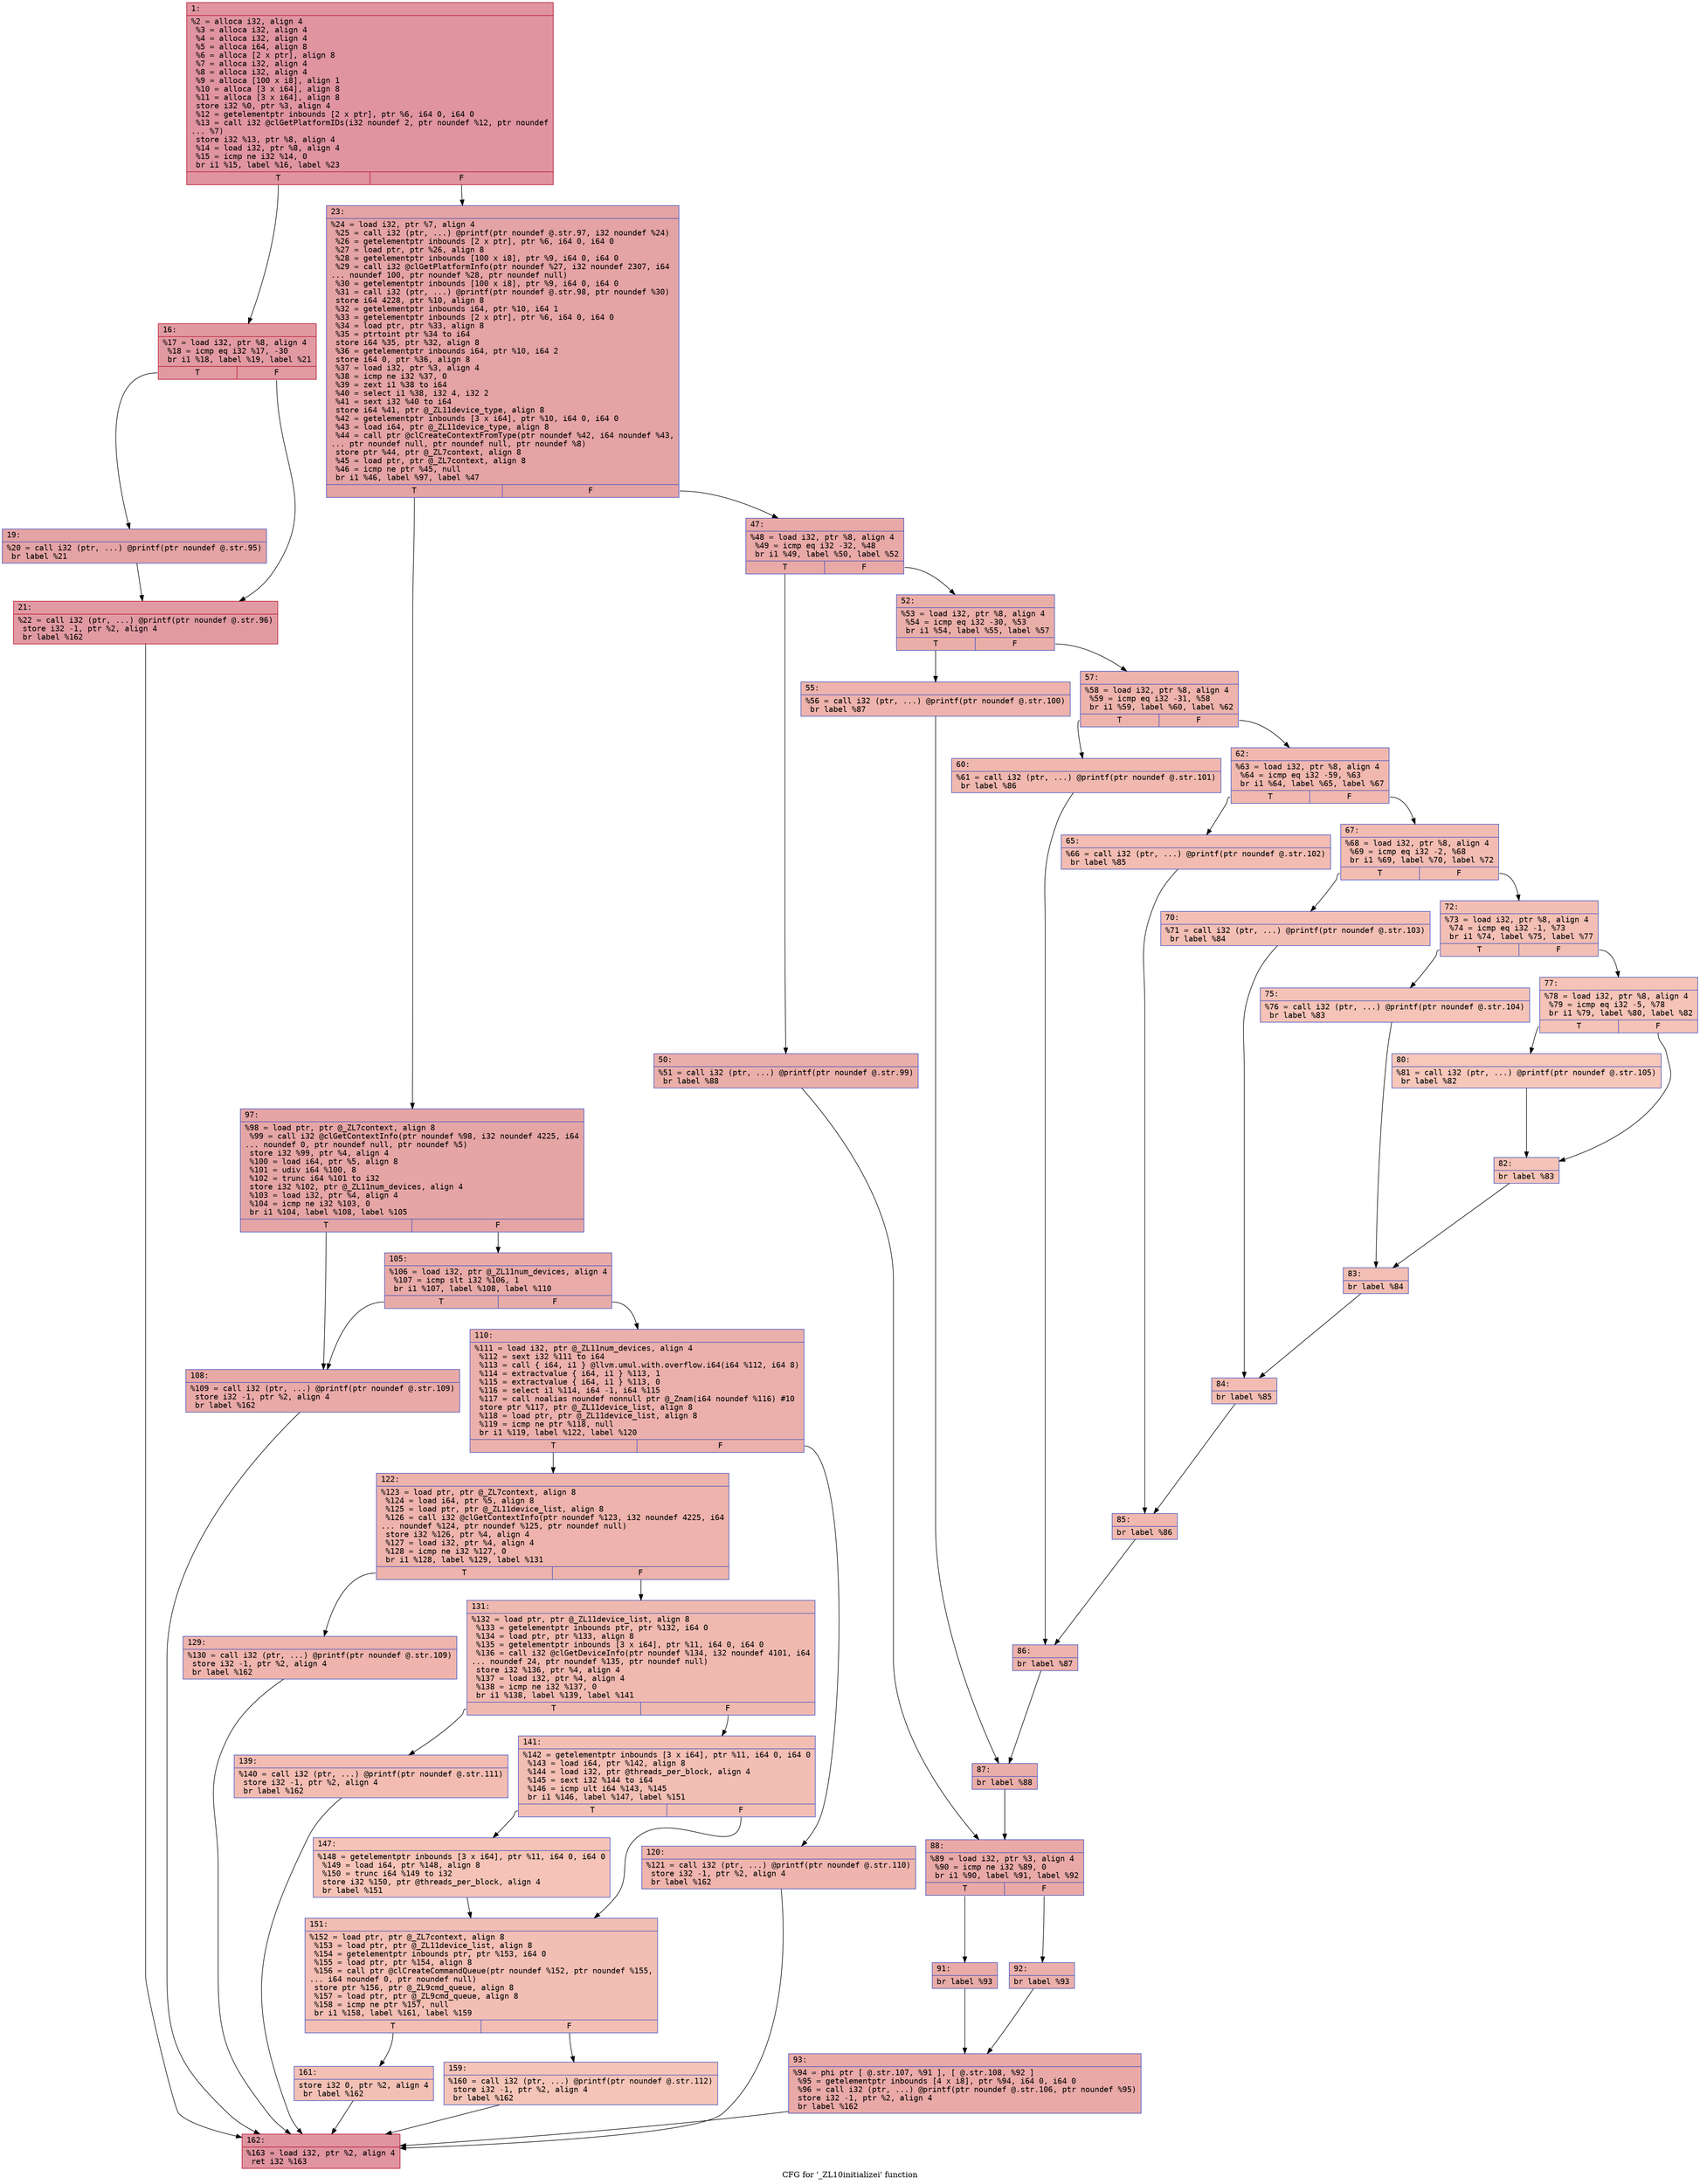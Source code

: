 digraph "CFG for '_ZL10initializei' function" {
	label="CFG for '_ZL10initializei' function";

	Node0x600001830b90 [shape=record,color="#b70d28ff", style=filled, fillcolor="#b70d2870" fontname="Courier",label="{1:\l|  %2 = alloca i32, align 4\l  %3 = alloca i32, align 4\l  %4 = alloca i32, align 4\l  %5 = alloca i64, align 8\l  %6 = alloca [2 x ptr], align 8\l  %7 = alloca i32, align 4\l  %8 = alloca i32, align 4\l  %9 = alloca [100 x i8], align 1\l  %10 = alloca [3 x i64], align 8\l  %11 = alloca [3 x i64], align 8\l  store i32 %0, ptr %3, align 4\l  %12 = getelementptr inbounds [2 x ptr], ptr %6, i64 0, i64 0\l  %13 = call i32 @clGetPlatformIDs(i32 noundef 2, ptr noundef %12, ptr noundef\l... %7)\l  store i32 %13, ptr %8, align 4\l  %14 = load i32, ptr %8, align 4\l  %15 = icmp ne i32 %14, 0\l  br i1 %15, label %16, label %23\l|{<s0>T|<s1>F}}"];
	Node0x600001830b90:s0 -> Node0x600001830be0[tooltip="1 -> 16\nProbability 62.50%" ];
	Node0x600001830b90:s1 -> Node0x600001830cd0[tooltip="1 -> 23\nProbability 37.50%" ];
	Node0x600001830be0 [shape=record,color="#b70d28ff", style=filled, fillcolor="#bb1b2c70" fontname="Courier",label="{16:\l|  %17 = load i32, ptr %8, align 4\l  %18 = icmp eq i32 %17, -30\l  br i1 %18, label %19, label %21\l|{<s0>T|<s1>F}}"];
	Node0x600001830be0:s0 -> Node0x600001830c30[tooltip="16 -> 19\nProbability 50.00%" ];
	Node0x600001830be0:s1 -> Node0x600001830c80[tooltip="16 -> 21\nProbability 50.00%" ];
	Node0x600001830c30 [shape=record,color="#3d50c3ff", style=filled, fillcolor="#c32e3170" fontname="Courier",label="{19:\l|  %20 = call i32 (ptr, ...) @printf(ptr noundef @.str.95)\l  br label %21\l}"];
	Node0x600001830c30 -> Node0x600001830c80[tooltip="19 -> 21\nProbability 100.00%" ];
	Node0x600001830c80 [shape=record,color="#b70d28ff", style=filled, fillcolor="#bb1b2c70" fontname="Courier",label="{21:\l|  %22 = call i32 (ptr, ...) @printf(ptr noundef @.str.96)\l  store i32 -1, ptr %2, align 4\l  br label %162\l}"];
	Node0x600001830c80 -> Node0x600001831900[tooltip="21 -> 162\nProbability 100.00%" ];
	Node0x600001830cd0 [shape=record,color="#3d50c3ff", style=filled, fillcolor="#c32e3170" fontname="Courier",label="{23:\l|  %24 = load i32, ptr %7, align 4\l  %25 = call i32 (ptr, ...) @printf(ptr noundef @.str.97, i32 noundef %24)\l  %26 = getelementptr inbounds [2 x ptr], ptr %6, i64 0, i64 0\l  %27 = load ptr, ptr %26, align 8\l  %28 = getelementptr inbounds [100 x i8], ptr %9, i64 0, i64 0\l  %29 = call i32 @clGetPlatformInfo(ptr noundef %27, i32 noundef 2307, i64\l... noundef 100, ptr noundef %28, ptr noundef null)\l  %30 = getelementptr inbounds [100 x i8], ptr %9, i64 0, i64 0\l  %31 = call i32 (ptr, ...) @printf(ptr noundef @.str.98, ptr noundef %30)\l  store i64 4228, ptr %10, align 8\l  %32 = getelementptr inbounds i64, ptr %10, i64 1\l  %33 = getelementptr inbounds [2 x ptr], ptr %6, i64 0, i64 0\l  %34 = load ptr, ptr %33, align 8\l  %35 = ptrtoint ptr %34 to i64\l  store i64 %35, ptr %32, align 8\l  %36 = getelementptr inbounds i64, ptr %10, i64 2\l  store i64 0, ptr %36, align 8\l  %37 = load i32, ptr %3, align 4\l  %38 = icmp ne i32 %37, 0\l  %39 = zext i1 %38 to i64\l  %40 = select i1 %38, i32 4, i32 2\l  %41 = sext i32 %40 to i64\l  store i64 %41, ptr @_ZL11device_type, align 8\l  %42 = getelementptr inbounds [3 x i64], ptr %10, i64 0, i64 0\l  %43 = load i64, ptr @_ZL11device_type, align 8\l  %44 = call ptr @clCreateContextFromType(ptr noundef %42, i64 noundef %43,\l... ptr noundef null, ptr noundef null, ptr noundef %8)\l  store ptr %44, ptr @_ZL7context, align 8\l  %45 = load ptr, ptr @_ZL7context, align 8\l  %46 = icmp ne ptr %45, null\l  br i1 %46, label %97, label %47\l|{<s0>T|<s1>F}}"];
	Node0x600001830cd0:s0 -> Node0x6000018314a0[tooltip="23 -> 97\nProbability 62.50%" ];
	Node0x600001830cd0:s1 -> Node0x600001830d20[tooltip="23 -> 47\nProbability 37.50%" ];
	Node0x600001830d20 [shape=record,color="#3d50c3ff", style=filled, fillcolor="#ca3b3770" fontname="Courier",label="{47:\l|  %48 = load i32, ptr %8, align 4\l  %49 = icmp eq i32 -32, %48\l  br i1 %49, label %50, label %52\l|{<s0>T|<s1>F}}"];
	Node0x600001830d20:s0 -> Node0x600001830d70[tooltip="47 -> 50\nProbability 50.00%" ];
	Node0x600001830d20:s1 -> Node0x600001830dc0[tooltip="47 -> 52\nProbability 50.00%" ];
	Node0x600001830d70 [shape=record,color="#3d50c3ff", style=filled, fillcolor="#d0473d70" fontname="Courier",label="{50:\l|  %51 = call i32 (ptr, ...) @printf(ptr noundef @.str.99)\l  br label %88\l}"];
	Node0x600001830d70 -> Node0x600001831360[tooltip="50 -> 88\nProbability 100.00%" ];
	Node0x600001830dc0 [shape=record,color="#3d50c3ff", style=filled, fillcolor="#d0473d70" fontname="Courier",label="{52:\l|  %53 = load i32, ptr %8, align 4\l  %54 = icmp eq i32 -30, %53\l  br i1 %54, label %55, label %57\l|{<s0>T|<s1>F}}"];
	Node0x600001830dc0:s0 -> Node0x600001830e10[tooltip="52 -> 55\nProbability 50.00%" ];
	Node0x600001830dc0:s1 -> Node0x600001830e60[tooltip="52 -> 57\nProbability 50.00%" ];
	Node0x600001830e10 [shape=record,color="#3d50c3ff", style=filled, fillcolor="#d6524470" fontname="Courier",label="{55:\l|  %56 = call i32 (ptr, ...) @printf(ptr noundef @.str.100)\l  br label %87\l}"];
	Node0x600001830e10 -> Node0x600001831310[tooltip="55 -> 87\nProbability 100.00%" ];
	Node0x600001830e60 [shape=record,color="#3d50c3ff", style=filled, fillcolor="#d6524470" fontname="Courier",label="{57:\l|  %58 = load i32, ptr %8, align 4\l  %59 = icmp eq i32 -31, %58\l  br i1 %59, label %60, label %62\l|{<s0>T|<s1>F}}"];
	Node0x600001830e60:s0 -> Node0x600001830eb0[tooltip="57 -> 60\nProbability 50.00%" ];
	Node0x600001830e60:s1 -> Node0x600001830f00[tooltip="57 -> 62\nProbability 50.00%" ];
	Node0x600001830eb0 [shape=record,color="#3d50c3ff", style=filled, fillcolor="#dc5d4a70" fontname="Courier",label="{60:\l|  %61 = call i32 (ptr, ...) @printf(ptr noundef @.str.101)\l  br label %86\l}"];
	Node0x600001830eb0 -> Node0x6000018312c0[tooltip="60 -> 86\nProbability 100.00%" ];
	Node0x600001830f00 [shape=record,color="#3d50c3ff", style=filled, fillcolor="#dc5d4a70" fontname="Courier",label="{62:\l|  %63 = load i32, ptr %8, align 4\l  %64 = icmp eq i32 -59, %63\l  br i1 %64, label %65, label %67\l|{<s0>T|<s1>F}}"];
	Node0x600001830f00:s0 -> Node0x600001830f50[tooltip="62 -> 65\nProbability 50.00%" ];
	Node0x600001830f00:s1 -> Node0x600001830fa0[tooltip="62 -> 67\nProbability 50.00%" ];
	Node0x600001830f50 [shape=record,color="#3d50c3ff", style=filled, fillcolor="#e1675170" fontname="Courier",label="{65:\l|  %66 = call i32 (ptr, ...) @printf(ptr noundef @.str.102)\l  br label %85\l}"];
	Node0x600001830f50 -> Node0x600001831270[tooltip="65 -> 85\nProbability 100.00%" ];
	Node0x600001830fa0 [shape=record,color="#3d50c3ff", style=filled, fillcolor="#e1675170" fontname="Courier",label="{67:\l|  %68 = load i32, ptr %8, align 4\l  %69 = icmp eq i32 -2, %68\l  br i1 %69, label %70, label %72\l|{<s0>T|<s1>F}}"];
	Node0x600001830fa0:s0 -> Node0x600001830ff0[tooltip="67 -> 70\nProbability 50.00%" ];
	Node0x600001830fa0:s1 -> Node0x600001831040[tooltip="67 -> 72\nProbability 50.00%" ];
	Node0x600001830ff0 [shape=record,color="#3d50c3ff", style=filled, fillcolor="#e36c5570" fontname="Courier",label="{70:\l|  %71 = call i32 (ptr, ...) @printf(ptr noundef @.str.103)\l  br label %84\l}"];
	Node0x600001830ff0 -> Node0x600001831220[tooltip="70 -> 84\nProbability 100.00%" ];
	Node0x600001831040 [shape=record,color="#3d50c3ff", style=filled, fillcolor="#e36c5570" fontname="Courier",label="{72:\l|  %73 = load i32, ptr %8, align 4\l  %74 = icmp eq i32 -1, %73\l  br i1 %74, label %75, label %77\l|{<s0>T|<s1>F}}"];
	Node0x600001831040:s0 -> Node0x600001831090[tooltip="72 -> 75\nProbability 50.00%" ];
	Node0x600001831040:s1 -> Node0x6000018310e0[tooltip="72 -> 77\nProbability 50.00%" ];
	Node0x600001831090 [shape=record,color="#3d50c3ff", style=filled, fillcolor="#e8765c70" fontname="Courier",label="{75:\l|  %76 = call i32 (ptr, ...) @printf(ptr noundef @.str.104)\l  br label %83\l}"];
	Node0x600001831090 -> Node0x6000018311d0[tooltip="75 -> 83\nProbability 100.00%" ];
	Node0x6000018310e0 [shape=record,color="#3d50c3ff", style=filled, fillcolor="#e8765c70" fontname="Courier",label="{77:\l|  %78 = load i32, ptr %8, align 4\l  %79 = icmp eq i32 -5, %78\l  br i1 %79, label %80, label %82\l|{<s0>T|<s1>F}}"];
	Node0x6000018310e0:s0 -> Node0x600001831130[tooltip="77 -> 80\nProbability 50.00%" ];
	Node0x6000018310e0:s1 -> Node0x600001831180[tooltip="77 -> 82\nProbability 50.00%" ];
	Node0x600001831130 [shape=record,color="#3d50c3ff", style=filled, fillcolor="#ec7f6370" fontname="Courier",label="{80:\l|  %81 = call i32 (ptr, ...) @printf(ptr noundef @.str.105)\l  br label %82\l}"];
	Node0x600001831130 -> Node0x600001831180[tooltip="80 -> 82\nProbability 100.00%" ];
	Node0x600001831180 [shape=record,color="#3d50c3ff", style=filled, fillcolor="#e8765c70" fontname="Courier",label="{82:\l|  br label %83\l}"];
	Node0x600001831180 -> Node0x6000018311d0[tooltip="82 -> 83\nProbability 100.00%" ];
	Node0x6000018311d0 [shape=record,color="#3d50c3ff", style=filled, fillcolor="#e36c5570" fontname="Courier",label="{83:\l|  br label %84\l}"];
	Node0x6000018311d0 -> Node0x600001831220[tooltip="83 -> 84\nProbability 100.00%" ];
	Node0x600001831220 [shape=record,color="#3d50c3ff", style=filled, fillcolor="#e1675170" fontname="Courier",label="{84:\l|  br label %85\l}"];
	Node0x600001831220 -> Node0x600001831270[tooltip="84 -> 85\nProbability 100.00%" ];
	Node0x600001831270 [shape=record,color="#3d50c3ff", style=filled, fillcolor="#dc5d4a70" fontname="Courier",label="{85:\l|  br label %86\l}"];
	Node0x600001831270 -> Node0x6000018312c0[tooltip="85 -> 86\nProbability 100.00%" ];
	Node0x6000018312c0 [shape=record,color="#3d50c3ff", style=filled, fillcolor="#d6524470" fontname="Courier",label="{86:\l|  br label %87\l}"];
	Node0x6000018312c0 -> Node0x600001831310[tooltip="86 -> 87\nProbability 100.00%" ];
	Node0x600001831310 [shape=record,color="#3d50c3ff", style=filled, fillcolor="#d0473d70" fontname="Courier",label="{87:\l|  br label %88\l}"];
	Node0x600001831310 -> Node0x600001831360[tooltip="87 -> 88\nProbability 100.00%" ];
	Node0x600001831360 [shape=record,color="#3d50c3ff", style=filled, fillcolor="#ca3b3770" fontname="Courier",label="{88:\l|  %89 = load i32, ptr %3, align 4\l  %90 = icmp ne i32 %89, 0\l  br i1 %90, label %91, label %92\l|{<s0>T|<s1>F}}"];
	Node0x600001831360:s0 -> Node0x6000018313b0[tooltip="88 -> 91\nProbability 62.50%" ];
	Node0x600001831360:s1 -> Node0x600001831400[tooltip="88 -> 92\nProbability 37.50%" ];
	Node0x6000018313b0 [shape=record,color="#3d50c3ff", style=filled, fillcolor="#cc403a70" fontname="Courier",label="{91:\l|  br label %93\l}"];
	Node0x6000018313b0 -> Node0x600001831450[tooltip="91 -> 93\nProbability 100.00%" ];
	Node0x600001831400 [shape=record,color="#3d50c3ff", style=filled, fillcolor="#d24b4070" fontname="Courier",label="{92:\l|  br label %93\l}"];
	Node0x600001831400 -> Node0x600001831450[tooltip="92 -> 93\nProbability 100.00%" ];
	Node0x600001831450 [shape=record,color="#3d50c3ff", style=filled, fillcolor="#ca3b3770" fontname="Courier",label="{93:\l|  %94 = phi ptr [ @.str.107, %91 ], [ @.str.108, %92 ]\l  %95 = getelementptr inbounds [4 x i8], ptr %94, i64 0, i64 0\l  %96 = call i32 (ptr, ...) @printf(ptr noundef @.str.106, ptr noundef %95)\l  store i32 -1, ptr %2, align 4\l  br label %162\l}"];
	Node0x600001831450 -> Node0x600001831900[tooltip="93 -> 162\nProbability 100.00%" ];
	Node0x6000018314a0 [shape=record,color="#3d50c3ff", style=filled, fillcolor="#c5333470" fontname="Courier",label="{97:\l|  %98 = load ptr, ptr @_ZL7context, align 8\l  %99 = call i32 @clGetContextInfo(ptr noundef %98, i32 noundef 4225, i64\l... noundef 0, ptr noundef null, ptr noundef %5)\l  store i32 %99, ptr %4, align 4\l  %100 = load i64, ptr %5, align 8\l  %101 = udiv i64 %100, 8\l  %102 = trunc i64 %101 to i32\l  store i32 %102, ptr @_ZL11num_devices, align 4\l  %103 = load i32, ptr %4, align 4\l  %104 = icmp ne i32 %103, 0\l  br i1 %104, label %108, label %105\l|{<s0>T|<s1>F}}"];
	Node0x6000018314a0:s0 -> Node0x600001831540[tooltip="97 -> 108\nProbability 62.50%" ];
	Node0x6000018314a0:s1 -> Node0x6000018314f0[tooltip="97 -> 105\nProbability 37.50%" ];
	Node0x6000018314f0 [shape=record,color="#3d50c3ff", style=filled, fillcolor="#cc403a70" fontname="Courier",label="{105:\l|  %106 = load i32, ptr @_ZL11num_devices, align 4\l  %107 = icmp slt i32 %106, 1\l  br i1 %107, label %108, label %110\l|{<s0>T|<s1>F}}"];
	Node0x6000018314f0:s0 -> Node0x600001831540[tooltip="105 -> 108\nProbability 37.50%" ];
	Node0x6000018314f0:s1 -> Node0x600001831590[tooltip="105 -> 110\nProbability 62.50%" ];
	Node0x600001831540 [shape=record,color="#3d50c3ff", style=filled, fillcolor="#ca3b3770" fontname="Courier",label="{108:\l|  %109 = call i32 (ptr, ...) @printf(ptr noundef @.str.109)\l  store i32 -1, ptr %2, align 4\l  br label %162\l}"];
	Node0x600001831540 -> Node0x600001831900[tooltip="108 -> 162\nProbability 100.00%" ];
	Node0x600001831590 [shape=record,color="#3d50c3ff", style=filled, fillcolor="#d24b4070" fontname="Courier",label="{110:\l|  %111 = load i32, ptr @_ZL11num_devices, align 4\l  %112 = sext i32 %111 to i64\l  %113 = call \{ i64, i1 \} @llvm.umul.with.overflow.i64(i64 %112, i64 8)\l  %114 = extractvalue \{ i64, i1 \} %113, 1\l  %115 = extractvalue \{ i64, i1 \} %113, 0\l  %116 = select i1 %114, i64 -1, i64 %115\l  %117 = call noalias noundef nonnull ptr @_Znam(i64 noundef %116) #10\l  store ptr %117, ptr @_ZL11device_list, align 8\l  %118 = load ptr, ptr @_ZL11device_list, align 8\l  %119 = icmp ne ptr %118, null\l  br i1 %119, label %122, label %120\l|{<s0>T|<s1>F}}"];
	Node0x600001831590:s0 -> Node0x600001831630[tooltip="110 -> 122\nProbability 62.50%" ];
	Node0x600001831590:s1 -> Node0x6000018315e0[tooltip="110 -> 120\nProbability 37.50%" ];
	Node0x6000018315e0 [shape=record,color="#3d50c3ff", style=filled, fillcolor="#d8564670" fontname="Courier",label="{120:\l|  %121 = call i32 (ptr, ...) @printf(ptr noundef @.str.110)\l  store i32 -1, ptr %2, align 4\l  br label %162\l}"];
	Node0x6000018315e0 -> Node0x600001831900[tooltip="120 -> 162\nProbability 100.00%" ];
	Node0x600001831630 [shape=record,color="#3d50c3ff", style=filled, fillcolor="#d6524470" fontname="Courier",label="{122:\l|  %123 = load ptr, ptr @_ZL7context, align 8\l  %124 = load i64, ptr %5, align 8\l  %125 = load ptr, ptr @_ZL11device_list, align 8\l  %126 = call i32 @clGetContextInfo(ptr noundef %123, i32 noundef 4225, i64\l... noundef %124, ptr noundef %125, ptr noundef null)\l  store i32 %126, ptr %4, align 4\l  %127 = load i32, ptr %4, align 4\l  %128 = icmp ne i32 %127, 0\l  br i1 %128, label %129, label %131\l|{<s0>T|<s1>F}}"];
	Node0x600001831630:s0 -> Node0x600001831680[tooltip="122 -> 129\nProbability 62.50%" ];
	Node0x600001831630:s1 -> Node0x6000018316d0[tooltip="122 -> 131\nProbability 37.50%" ];
	Node0x600001831680 [shape=record,color="#3d50c3ff", style=filled, fillcolor="#d8564670" fontname="Courier",label="{129:\l|  %130 = call i32 (ptr, ...) @printf(ptr noundef @.str.109)\l  store i32 -1, ptr %2, align 4\l  br label %162\l}"];
	Node0x600001831680 -> Node0x600001831900[tooltip="129 -> 162\nProbability 100.00%" ];
	Node0x6000018316d0 [shape=record,color="#3d50c3ff", style=filled, fillcolor="#de614d70" fontname="Courier",label="{131:\l|  %132 = load ptr, ptr @_ZL11device_list, align 8\l  %133 = getelementptr inbounds ptr, ptr %132, i64 0\l  %134 = load ptr, ptr %133, align 8\l  %135 = getelementptr inbounds [3 x i64], ptr %11, i64 0, i64 0\l  %136 = call i32 @clGetDeviceInfo(ptr noundef %134, i32 noundef 4101, i64\l... noundef 24, ptr noundef %135, ptr noundef null)\l  store i32 %136, ptr %4, align 4\l  %137 = load i32, ptr %4, align 4\l  %138 = icmp ne i32 %137, 0\l  br i1 %138, label %139, label %141\l|{<s0>T|<s1>F}}"];
	Node0x6000018316d0:s0 -> Node0x600001831720[tooltip="131 -> 139\nProbability 62.50%" ];
	Node0x6000018316d0:s1 -> Node0x600001831770[tooltip="131 -> 141\nProbability 37.50%" ];
	Node0x600001831720 [shape=record,color="#3d50c3ff", style=filled, fillcolor="#e1675170" fontname="Courier",label="{139:\l|  %140 = call i32 (ptr, ...) @printf(ptr noundef @.str.111)\l  store i32 -1, ptr %2, align 4\l  br label %162\l}"];
	Node0x600001831720 -> Node0x600001831900[tooltip="139 -> 162\nProbability 100.00%" ];
	Node0x600001831770 [shape=record,color="#3d50c3ff", style=filled, fillcolor="#e36c5570" fontname="Courier",label="{141:\l|  %142 = getelementptr inbounds [3 x i64], ptr %11, i64 0, i64 0\l  %143 = load i64, ptr %142, align 8\l  %144 = load i32, ptr @threads_per_block, align 4\l  %145 = sext i32 %144 to i64\l  %146 = icmp ult i64 %143, %145\l  br i1 %146, label %147, label %151\l|{<s0>T|<s1>F}}"];
	Node0x600001831770:s0 -> Node0x6000018317c0[tooltip="141 -> 147\nProbability 50.00%" ];
	Node0x600001831770:s1 -> Node0x600001831810[tooltip="141 -> 151\nProbability 50.00%" ];
	Node0x6000018317c0 [shape=record,color="#3d50c3ff", style=filled, fillcolor="#e8765c70" fontname="Courier",label="{147:\l|  %148 = getelementptr inbounds [3 x i64], ptr %11, i64 0, i64 0\l  %149 = load i64, ptr %148, align 8\l  %150 = trunc i64 %149 to i32\l  store i32 %150, ptr @threads_per_block, align 4\l  br label %151\l}"];
	Node0x6000018317c0 -> Node0x600001831810[tooltip="147 -> 151\nProbability 100.00%" ];
	Node0x600001831810 [shape=record,color="#3d50c3ff", style=filled, fillcolor="#e36c5570" fontname="Courier",label="{151:\l|  %152 = load ptr, ptr @_ZL7context, align 8\l  %153 = load ptr, ptr @_ZL11device_list, align 8\l  %154 = getelementptr inbounds ptr, ptr %153, i64 0\l  %155 = load ptr, ptr %154, align 8\l  %156 = call ptr @clCreateCommandQueue(ptr noundef %152, ptr noundef %155,\l... i64 noundef 0, ptr noundef null)\l  store ptr %156, ptr @_ZL9cmd_queue, align 8\l  %157 = load ptr, ptr @_ZL9cmd_queue, align 8\l  %158 = icmp ne ptr %157, null\l  br i1 %158, label %161, label %159\l|{<s0>T|<s1>F}}"];
	Node0x600001831810:s0 -> Node0x6000018318b0[tooltip="151 -> 161\nProbability 62.50%" ];
	Node0x600001831810:s1 -> Node0x600001831860[tooltip="151 -> 159\nProbability 37.50%" ];
	Node0x600001831860 [shape=record,color="#3d50c3ff", style=filled, fillcolor="#e97a5f70" fontname="Courier",label="{159:\l|  %160 = call i32 (ptr, ...) @printf(ptr noundef @.str.112)\l  store i32 -1, ptr %2, align 4\l  br label %162\l}"];
	Node0x600001831860 -> Node0x600001831900[tooltip="159 -> 162\nProbability 100.00%" ];
	Node0x6000018318b0 [shape=record,color="#3d50c3ff", style=filled, fillcolor="#e5705870" fontname="Courier",label="{161:\l|  store i32 0, ptr %2, align 4\l  br label %162\l}"];
	Node0x6000018318b0 -> Node0x600001831900[tooltip="161 -> 162\nProbability 100.00%" ];
	Node0x600001831900 [shape=record,color="#b70d28ff", style=filled, fillcolor="#b70d2870" fontname="Courier",label="{162:\l|  %163 = load i32, ptr %2, align 4\l  ret i32 %163\l}"];
}
